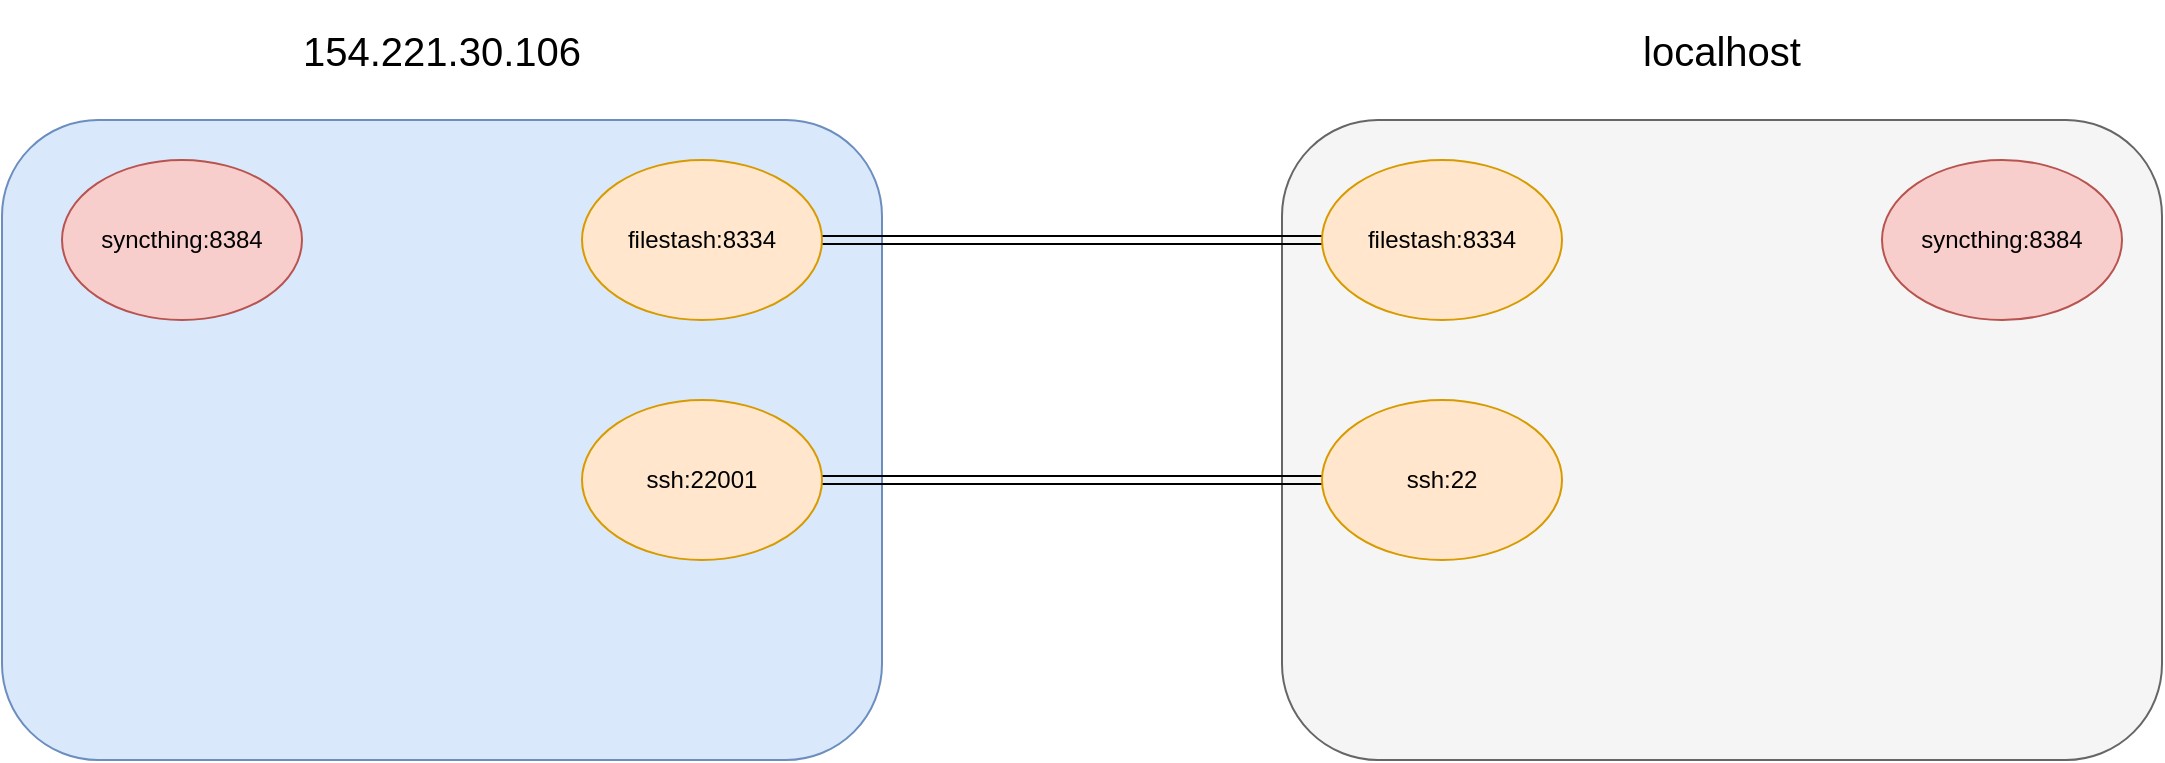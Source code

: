 <mxfile version="24.7.8">
  <diagram name="第 1 页" id="dpTXY2fJAkPe_KdnsqiX">
    <mxGraphModel dx="1253" dy="587" grid="1" gridSize="10" guides="1" tooltips="1" connect="1" arrows="1" fold="1" page="1" pageScale="1" pageWidth="1600" pageHeight="1200" math="0" shadow="0">
      <root>
        <mxCell id="0" />
        <mxCell id="1" parent="0" />
        <mxCell id="8utcnIzvaH1VI9BwOxpx-5" value="" style="rounded=1;whiteSpace=wrap;html=1;fontSize=18;verticalAlign=top;fillColor=#dae8fc;strokeColor=#6c8ebf;" parent="1" vertex="1">
          <mxGeometry x="400" y="480" width="440" height="320" as="geometry" />
        </mxCell>
        <mxCell id="8utcnIzvaH1VI9BwOxpx-6" value="154.221.30.106" style="text;html=1;align=center;verticalAlign=middle;whiteSpace=wrap;rounded=0;fontSize=20;" parent="1" vertex="1">
          <mxGeometry x="400" y="420" width="440" height="50" as="geometry" />
        </mxCell>
        <mxCell id="8utcnIzvaH1VI9BwOxpx-7" style="edgeStyle=orthogonalEdgeStyle;rounded=0;orthogonalLoop=1;jettySize=auto;html=1;exitX=0.5;exitY=1;exitDx=0;exitDy=0;" parent="1" source="8utcnIzvaH1VI9BwOxpx-6" target="8utcnIzvaH1VI9BwOxpx-6" edge="1">
          <mxGeometry relative="1" as="geometry" />
        </mxCell>
        <mxCell id="8utcnIzvaH1VI9BwOxpx-8" value="" style="rounded=1;whiteSpace=wrap;html=1;fontSize=18;verticalAlign=top;fillColor=#f5f5f5;strokeColor=#666666;fontColor=#333333;" parent="1" vertex="1">
          <mxGeometry x="1040" y="480" width="440" height="320" as="geometry" />
        </mxCell>
        <mxCell id="8utcnIzvaH1VI9BwOxpx-9" value="localhost" style="text;html=1;align=center;verticalAlign=middle;whiteSpace=wrap;rounded=0;fontSize=20;" parent="1" vertex="1">
          <mxGeometry x="1040" y="420" width="440" height="50" as="geometry" />
        </mxCell>
        <mxCell id="8utcnIzvaH1VI9BwOxpx-10" style="edgeStyle=orthogonalEdgeStyle;rounded=0;orthogonalLoop=1;jettySize=auto;html=1;exitX=0.5;exitY=1;exitDx=0;exitDy=0;" parent="1" source="8utcnIzvaH1VI9BwOxpx-9" target="8utcnIzvaH1VI9BwOxpx-9" edge="1">
          <mxGeometry relative="1" as="geometry" />
        </mxCell>
        <mxCell id="8utcnIzvaH1VI9BwOxpx-20" style="edgeStyle=orthogonalEdgeStyle;rounded=0;orthogonalLoop=1;jettySize=auto;html=1;exitX=1;exitY=0.5;exitDx=0;exitDy=0;shape=link;" parent="1" source="8utcnIzvaH1VI9BwOxpx-13" target="8utcnIzvaH1VI9BwOxpx-14" edge="1">
          <mxGeometry relative="1" as="geometry" />
        </mxCell>
        <mxCell id="8utcnIzvaH1VI9BwOxpx-13" value="filestash:8334" style="ellipse;whiteSpace=wrap;html=1;fillColor=#ffe6cc;strokeColor=#d79b00;" parent="1" vertex="1">
          <mxGeometry x="690" y="500" width="120" height="80" as="geometry" />
        </mxCell>
        <mxCell id="8utcnIzvaH1VI9BwOxpx-14" value="filestash:8334" style="ellipse;whiteSpace=wrap;html=1;fillColor=#ffe6cc;strokeColor=#d79b00;" parent="1" vertex="1">
          <mxGeometry x="1060" y="500" width="120" height="80" as="geometry" />
        </mxCell>
        <mxCell id="rTahVA2pRrpLmolh2r8z-1" style="edgeStyle=orthogonalEdgeStyle;rounded=0;orthogonalLoop=1;jettySize=auto;html=1;exitX=1;exitY=0.5;exitDx=0;exitDy=0;shape=link;" edge="1" parent="1" source="8utcnIzvaH1VI9BwOxpx-15" target="8utcnIzvaH1VI9BwOxpx-17">
          <mxGeometry relative="1" as="geometry" />
        </mxCell>
        <mxCell id="8utcnIzvaH1VI9BwOxpx-15" value="ssh:22001" style="ellipse;whiteSpace=wrap;html=1;fillColor=#ffe6cc;strokeColor=#d79b00;" parent="1" vertex="1">
          <mxGeometry x="690" y="620" width="120" height="80" as="geometry" />
        </mxCell>
        <mxCell id="8utcnIzvaH1VI9BwOxpx-17" value="ssh:22" style="ellipse;whiteSpace=wrap;html=1;fillColor=#ffe6cc;strokeColor=#d79b00;" parent="1" vertex="1">
          <mxGeometry x="1060" y="620" width="120" height="80" as="geometry" />
        </mxCell>
        <mxCell id="8utcnIzvaH1VI9BwOxpx-18" value="syncthing:8384" style="ellipse;whiteSpace=wrap;html=1;fillColor=#f8cecc;strokeColor=#b85450;" parent="1" vertex="1">
          <mxGeometry x="1340" y="500" width="120" height="80" as="geometry" />
        </mxCell>
        <mxCell id="rTahVA2pRrpLmolh2r8z-2" value="syncthing:8384" style="ellipse;whiteSpace=wrap;html=1;fillColor=#f8cecc;strokeColor=#b85450;" vertex="1" parent="1">
          <mxGeometry x="430" y="500" width="120" height="80" as="geometry" />
        </mxCell>
      </root>
    </mxGraphModel>
  </diagram>
</mxfile>

